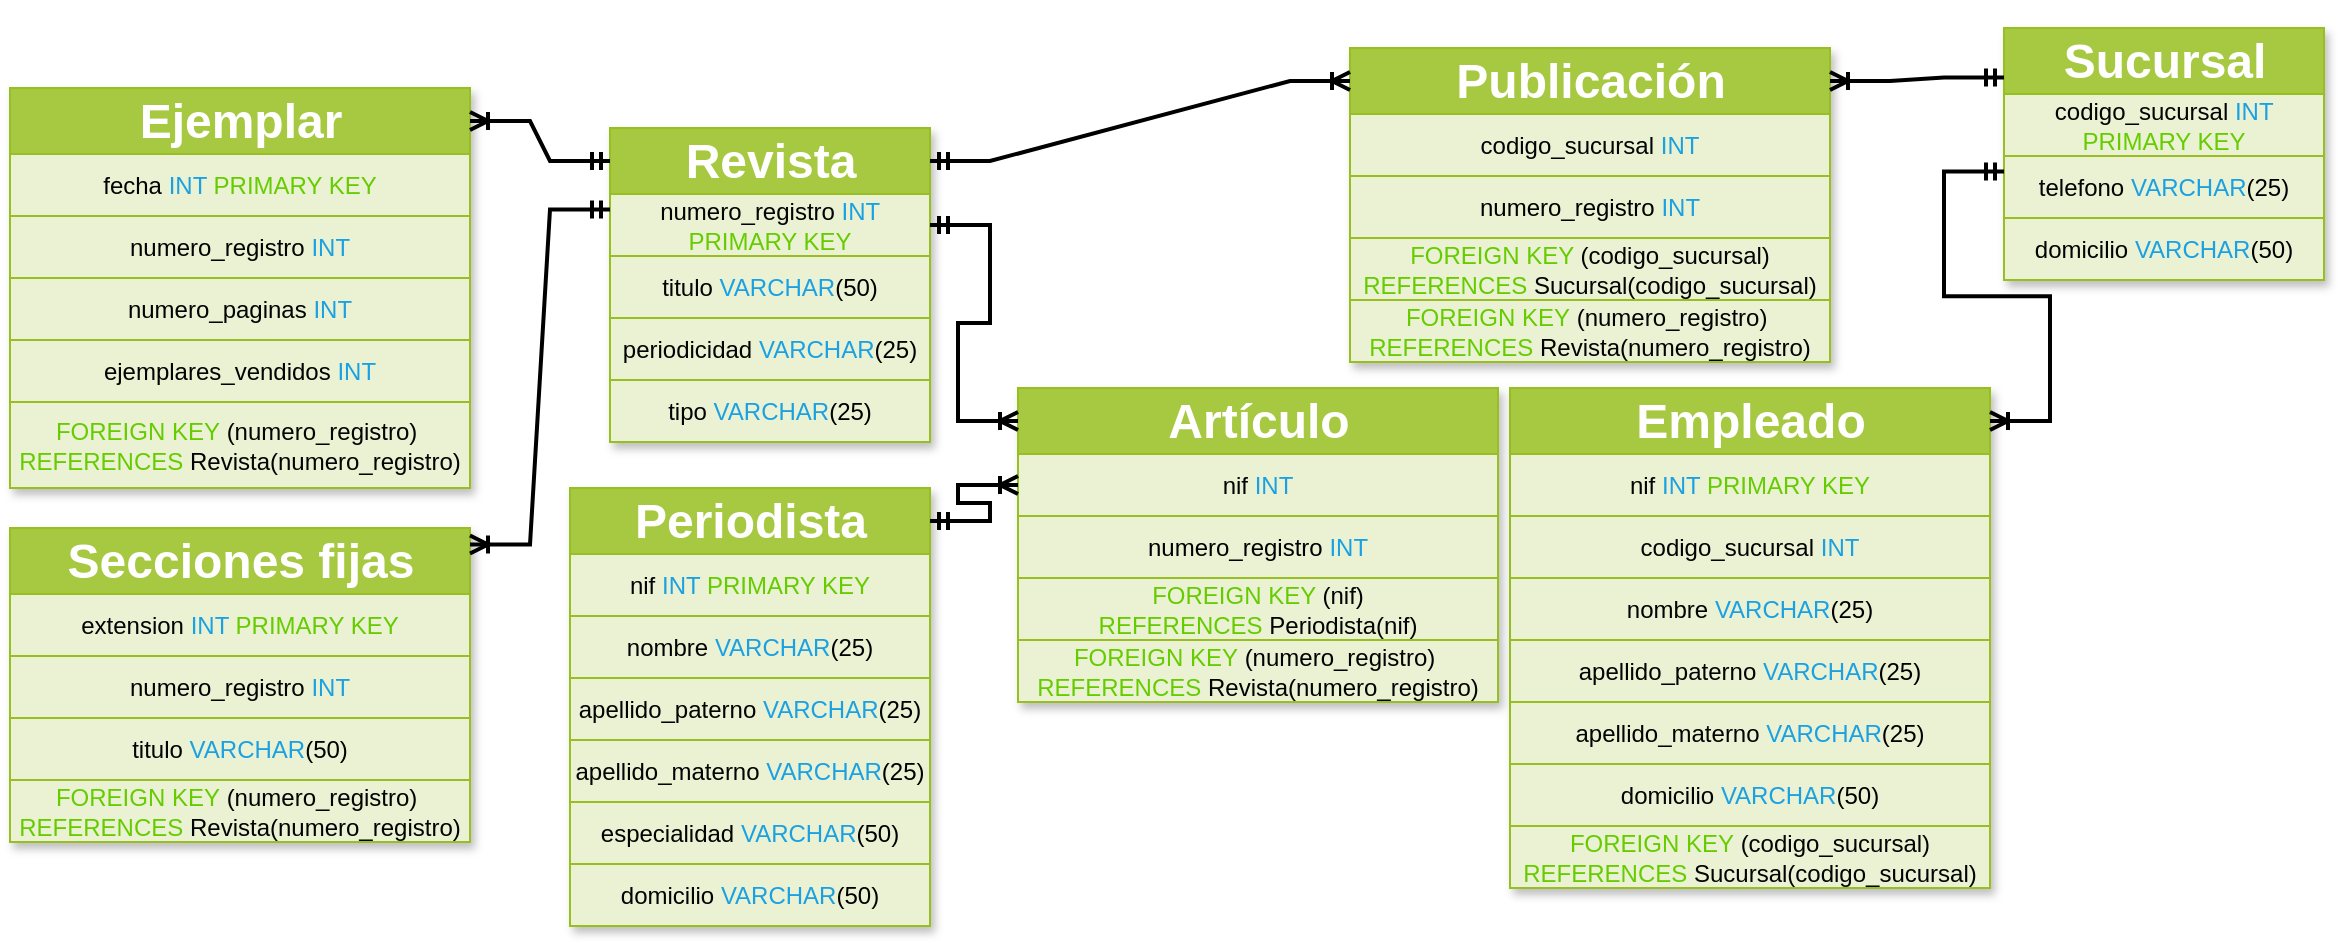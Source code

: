 <mxfile version="21.6.5" type="device">
  <diagram name="Página-1" id="mL00pPlXDIH9RWISwiWA">
    <mxGraphModel dx="2089" dy="669" grid="1" gridSize="10" guides="1" tooltips="1" connect="1" arrows="1" fold="1" page="1" pageScale="1" pageWidth="827" pageHeight="1169" math="0" shadow="0">
      <root>
        <mxCell id="0" />
        <mxCell id="1" parent="0" />
        <mxCell id="G01MxNeBXoQxvPtCTH04-15" value="Assets" style="childLayout=tableLayout;recursiveResize=0;strokeColor=#98bf21;fillColor=#A7C942;shadow=1;" parent="1" vertex="1">
          <mxGeometry x="-30" y="110" width="160" height="157" as="geometry" />
        </mxCell>
        <mxCell id="G01MxNeBXoQxvPtCTH04-16" style="shape=tableRow;horizontal=0;startSize=0;swimlaneHead=0;swimlaneBody=0;top=0;left=0;bottom=0;right=0;dropTarget=0;collapsible=0;recursiveResize=0;expand=0;fontStyle=0;strokeColor=inherit;fillColor=#ffffff;" parent="G01MxNeBXoQxvPtCTH04-15" vertex="1">
          <mxGeometry width="160" height="33" as="geometry" />
        </mxCell>
        <mxCell id="G01MxNeBXoQxvPtCTH04-17" value="&lt;h1&gt;Revista&lt;/h1&gt;" style="connectable=0;recursiveResize=0;strokeColor=inherit;fillColor=#A7C942;align=center;fontStyle=1;fontColor=#FFFFFF;html=1;" parent="G01MxNeBXoQxvPtCTH04-16" vertex="1">
          <mxGeometry width="160" height="33" as="geometry">
            <mxRectangle width="160" height="33" as="alternateBounds" />
          </mxGeometry>
        </mxCell>
        <mxCell id="G01MxNeBXoQxvPtCTH04-24" value="" style="shape=tableRow;horizontal=0;startSize=0;swimlaneHead=0;swimlaneBody=0;top=0;left=0;bottom=0;right=0;dropTarget=0;collapsible=0;recursiveResize=0;expand=0;fontStyle=1;strokeColor=inherit;fillColor=#EAF2D3;" parent="G01MxNeBXoQxvPtCTH04-15" vertex="1">
          <mxGeometry y="33" width="160" height="31" as="geometry" />
        </mxCell>
        <mxCell id="G01MxNeBXoQxvPtCTH04-25" value="&lt;font color=&quot;#030303&quot;&gt;numero_registro&lt;/font&gt; &lt;font color=&quot;#1ba1e2&quot;&gt;INT&lt;/font&gt; &lt;font color=&quot;#66cc00&quot;&gt;PRIMARY KEY&lt;/font&gt;" style="connectable=0;recursiveResize=0;strokeColor=inherit;fillColor=inherit;whiteSpace=wrap;html=1;" parent="G01MxNeBXoQxvPtCTH04-24" vertex="1">
          <mxGeometry width="160" height="31" as="geometry">
            <mxRectangle width="160" height="31" as="alternateBounds" />
          </mxGeometry>
        </mxCell>
        <mxCell id="G01MxNeBXoQxvPtCTH04-40" style="shape=tableRow;horizontal=0;startSize=0;swimlaneHead=0;swimlaneBody=0;top=0;left=0;bottom=0;right=0;dropTarget=0;collapsible=0;recursiveResize=0;expand=0;fontStyle=1;strokeColor=inherit;fillColor=#EAF2D3;" parent="G01MxNeBXoQxvPtCTH04-15" vertex="1">
          <mxGeometry y="64" width="160" height="31" as="geometry" />
        </mxCell>
        <mxCell id="G01MxNeBXoQxvPtCTH04-41" value="&lt;font color=&quot;#030303&quot;&gt;titulo&lt;/font&gt; &lt;font color=&quot;#1ba1e2&quot;&gt;VARCHAR&lt;/font&gt;(50)" style="connectable=0;recursiveResize=0;strokeColor=inherit;fillColor=inherit;whiteSpace=wrap;html=1;" parent="G01MxNeBXoQxvPtCTH04-40" vertex="1">
          <mxGeometry width="160" height="31" as="geometry">
            <mxRectangle width="160" height="31" as="alternateBounds" />
          </mxGeometry>
        </mxCell>
        <mxCell id="G01MxNeBXoQxvPtCTH04-42" style="shape=tableRow;horizontal=0;startSize=0;swimlaneHead=0;swimlaneBody=0;top=0;left=0;bottom=0;right=0;dropTarget=0;collapsible=0;recursiveResize=0;expand=0;fontStyle=1;strokeColor=inherit;fillColor=#EAF2D3;" parent="G01MxNeBXoQxvPtCTH04-15" vertex="1">
          <mxGeometry y="95" width="160" height="31" as="geometry" />
        </mxCell>
        <mxCell id="G01MxNeBXoQxvPtCTH04-43" value="&lt;font color=&quot;#030303&quot;&gt;periodicidad&lt;/font&gt; &lt;font color=&quot;#1ba1e2&quot;&gt;VARCHAR&lt;/font&gt;(25)" style="connectable=0;recursiveResize=0;strokeColor=inherit;fillColor=inherit;whiteSpace=wrap;html=1;" parent="G01MxNeBXoQxvPtCTH04-42" vertex="1">
          <mxGeometry width="160" height="31" as="geometry">
            <mxRectangle width="160" height="31" as="alternateBounds" />
          </mxGeometry>
        </mxCell>
        <mxCell id="G01MxNeBXoQxvPtCTH04-48" style="shape=tableRow;horizontal=0;startSize=0;swimlaneHead=0;swimlaneBody=0;top=0;left=0;bottom=0;right=0;dropTarget=0;collapsible=0;recursiveResize=0;expand=0;fontStyle=1;strokeColor=inherit;fillColor=#EAF2D3;" parent="G01MxNeBXoQxvPtCTH04-15" vertex="1">
          <mxGeometry y="126" width="160" height="31" as="geometry" />
        </mxCell>
        <mxCell id="G01MxNeBXoQxvPtCTH04-49" value="&lt;font color=&quot;#030303&quot;&gt;tipo&lt;/font&gt; &lt;font color=&quot;#1ba1e2&quot;&gt;VARCHAR&lt;/font&gt;(25)" style="connectable=0;recursiveResize=0;strokeColor=inherit;fillColor=inherit;whiteSpace=wrap;html=1;" parent="G01MxNeBXoQxvPtCTH04-48" vertex="1">
          <mxGeometry width="160" height="31" as="geometry">
            <mxRectangle width="160" height="31" as="alternateBounds" />
          </mxGeometry>
        </mxCell>
        <mxCell id="G01MxNeBXoQxvPtCTH04-54" value="Assets" style="childLayout=tableLayout;recursiveResize=0;strokeColor=#98bf21;fillColor=#A7C942;shadow=1;" parent="1" vertex="1">
          <mxGeometry x="667" y="60" width="160" height="126" as="geometry" />
        </mxCell>
        <mxCell id="G01MxNeBXoQxvPtCTH04-55" style="shape=tableRow;horizontal=0;startSize=0;swimlaneHead=0;swimlaneBody=0;top=0;left=0;bottom=0;right=0;dropTarget=0;collapsible=0;recursiveResize=0;expand=0;fontStyle=0;strokeColor=inherit;fillColor=#ffffff;" parent="G01MxNeBXoQxvPtCTH04-54" vertex="1">
          <mxGeometry width="160" height="33" as="geometry" />
        </mxCell>
        <mxCell id="G01MxNeBXoQxvPtCTH04-56" value="&lt;h1&gt;Sucursal&lt;/h1&gt;" style="connectable=0;recursiveResize=0;strokeColor=inherit;fillColor=#A7C942;align=center;fontStyle=1;fontColor=#FFFFFF;html=1;" parent="G01MxNeBXoQxvPtCTH04-55" vertex="1">
          <mxGeometry width="160" height="33" as="geometry">
            <mxRectangle width="160" height="33" as="alternateBounds" />
          </mxGeometry>
        </mxCell>
        <mxCell id="G01MxNeBXoQxvPtCTH04-57" value="" style="shape=tableRow;horizontal=0;startSize=0;swimlaneHead=0;swimlaneBody=0;top=0;left=0;bottom=0;right=0;dropTarget=0;collapsible=0;recursiveResize=0;expand=0;fontStyle=1;strokeColor=inherit;fillColor=#EAF2D3;" parent="G01MxNeBXoQxvPtCTH04-54" vertex="1">
          <mxGeometry y="33" width="160" height="31" as="geometry" />
        </mxCell>
        <mxCell id="G01MxNeBXoQxvPtCTH04-58" value="&lt;font color=&quot;#030303&quot;&gt;codigo_sucursal&lt;/font&gt; &lt;font color=&quot;#1ba1e2&quot;&gt;INT&lt;/font&gt; &lt;font color=&quot;#66cc00&quot;&gt;PRIMARY KEY&lt;/font&gt;" style="connectable=0;recursiveResize=0;strokeColor=inherit;fillColor=inherit;whiteSpace=wrap;html=1;" parent="G01MxNeBXoQxvPtCTH04-57" vertex="1">
          <mxGeometry width="160" height="31" as="geometry">
            <mxRectangle width="160" height="31" as="alternateBounds" />
          </mxGeometry>
        </mxCell>
        <mxCell id="G01MxNeBXoQxvPtCTH04-59" style="shape=tableRow;horizontal=0;startSize=0;swimlaneHead=0;swimlaneBody=0;top=0;left=0;bottom=0;right=0;dropTarget=0;collapsible=0;recursiveResize=0;expand=0;fontStyle=1;strokeColor=inherit;fillColor=#EAF2D3;" parent="G01MxNeBXoQxvPtCTH04-54" vertex="1">
          <mxGeometry y="64" width="160" height="31" as="geometry" />
        </mxCell>
        <mxCell id="G01MxNeBXoQxvPtCTH04-60" value="&lt;font color=&quot;#030303&quot;&gt;telefono&lt;/font&gt;&amp;nbsp;&lt;font color=&quot;#1ba1e2&quot;&gt;VARCHAR&lt;/font&gt;(25)" style="connectable=0;recursiveResize=0;strokeColor=inherit;fillColor=inherit;whiteSpace=wrap;html=1;" parent="G01MxNeBXoQxvPtCTH04-59" vertex="1">
          <mxGeometry width="160" height="31" as="geometry">
            <mxRectangle width="160" height="31" as="alternateBounds" />
          </mxGeometry>
        </mxCell>
        <mxCell id="G01MxNeBXoQxvPtCTH04-61" style="shape=tableRow;horizontal=0;startSize=0;swimlaneHead=0;swimlaneBody=0;top=0;left=0;bottom=0;right=0;dropTarget=0;collapsible=0;recursiveResize=0;expand=0;fontStyle=1;strokeColor=inherit;fillColor=#EAF2D3;" parent="G01MxNeBXoQxvPtCTH04-54" vertex="1">
          <mxGeometry y="95" width="160" height="31" as="geometry" />
        </mxCell>
        <mxCell id="G01MxNeBXoQxvPtCTH04-62" value="&lt;font color=&quot;#030303&quot;&gt;domicilio&lt;/font&gt;&amp;nbsp;&lt;font color=&quot;#1ba1e2&quot;&gt;VARCHAR&lt;/font&gt;(50)" style="connectable=0;recursiveResize=0;strokeColor=inherit;fillColor=inherit;whiteSpace=wrap;html=1;" parent="G01MxNeBXoQxvPtCTH04-61" vertex="1">
          <mxGeometry width="160" height="31" as="geometry">
            <mxRectangle width="160" height="31" as="alternateBounds" />
          </mxGeometry>
        </mxCell>
        <mxCell id="G01MxNeBXoQxvPtCTH04-65" value="Assets" style="childLayout=tableLayout;recursiveResize=0;strokeColor=#98bf21;fillColor=#A7C942;shadow=1;" parent="1" vertex="1">
          <mxGeometry x="340" y="70" width="240" height="157" as="geometry" />
        </mxCell>
        <mxCell id="G01MxNeBXoQxvPtCTH04-66" style="shape=tableRow;horizontal=0;startSize=0;swimlaneHead=0;swimlaneBody=0;top=0;left=0;bottom=0;right=0;dropTarget=0;collapsible=0;recursiveResize=0;expand=0;fontStyle=0;strokeColor=inherit;fillColor=#ffffff;" parent="G01MxNeBXoQxvPtCTH04-65" vertex="1">
          <mxGeometry width="240" height="33" as="geometry" />
        </mxCell>
        <mxCell id="G01MxNeBXoQxvPtCTH04-67" value="&lt;h1&gt;Publicación&lt;/h1&gt;" style="connectable=0;recursiveResize=0;strokeColor=inherit;fillColor=#A7C942;align=center;fontStyle=1;fontColor=#FFFFFF;html=1;" parent="G01MxNeBXoQxvPtCTH04-66" vertex="1">
          <mxGeometry width="240" height="33" as="geometry">
            <mxRectangle width="240" height="33" as="alternateBounds" />
          </mxGeometry>
        </mxCell>
        <mxCell id="G01MxNeBXoQxvPtCTH04-68" value="" style="shape=tableRow;horizontal=0;startSize=0;swimlaneHead=0;swimlaneBody=0;top=0;left=0;bottom=0;right=0;dropTarget=0;collapsible=0;recursiveResize=0;expand=0;fontStyle=1;strokeColor=inherit;fillColor=#EAF2D3;" parent="G01MxNeBXoQxvPtCTH04-65" vertex="1">
          <mxGeometry y="33" width="240" height="31" as="geometry" />
        </mxCell>
        <mxCell id="G01MxNeBXoQxvPtCTH04-69" value="&lt;font color=&quot;#030303&quot;&gt;codigo_sucursal&lt;/font&gt; &lt;font color=&quot;#1ba1e2&quot;&gt;INT&lt;/font&gt;" style="connectable=0;recursiveResize=0;strokeColor=inherit;fillColor=inherit;whiteSpace=wrap;html=1;" parent="G01MxNeBXoQxvPtCTH04-68" vertex="1">
          <mxGeometry width="240" height="31" as="geometry">
            <mxRectangle width="240" height="31" as="alternateBounds" />
          </mxGeometry>
        </mxCell>
        <mxCell id="G01MxNeBXoQxvPtCTH04-76" style="shape=tableRow;horizontal=0;startSize=0;swimlaneHead=0;swimlaneBody=0;top=0;left=0;bottom=0;right=0;dropTarget=0;collapsible=0;recursiveResize=0;expand=0;fontStyle=1;strokeColor=inherit;fillColor=#EAF2D3;" parent="G01MxNeBXoQxvPtCTH04-65" vertex="1">
          <mxGeometry y="64" width="240" height="31" as="geometry" />
        </mxCell>
        <mxCell id="G01MxNeBXoQxvPtCTH04-77" value="&lt;span style=&quot;color: rgb(0, 0, 0); font-family: Helvetica; font-size: 12px; font-style: normal; font-variant-ligatures: normal; font-variant-caps: normal; font-weight: 400; letter-spacing: normal; orphans: 2; text-align: center; text-indent: 0px; text-transform: none; widows: 2; word-spacing: 0px; -webkit-text-stroke-width: 0px; text-decoration-thickness: initial; text-decoration-style: initial; text-decoration-color: initial; float: none; display: inline !important;&quot;&gt;numero_registro&amp;nbsp;&lt;/span&gt;&lt;font style=&quot;border-color: var(--border-color); font-family: Helvetica; font-size: 12px; font-style: normal; font-variant-ligatures: normal; font-variant-caps: normal; font-weight: 400; letter-spacing: normal; orphans: 2; text-align: center; text-indent: 0px; text-transform: none; widows: 2; word-spacing: 0px; -webkit-text-stroke-width: 0px; text-decoration-thickness: initial; text-decoration-style: initial; text-decoration-color: initial;&quot; color=&quot;#1ba1e2&quot;&gt;INT&lt;/font&gt;" style="connectable=0;recursiveResize=0;strokeColor=inherit;fillColor=inherit;whiteSpace=wrap;html=1;" parent="G01MxNeBXoQxvPtCTH04-76" vertex="1">
          <mxGeometry width="240" height="31" as="geometry">
            <mxRectangle width="240" height="31" as="alternateBounds" />
          </mxGeometry>
        </mxCell>
        <mxCell id="G01MxNeBXoQxvPtCTH04-74" style="shape=tableRow;horizontal=0;startSize=0;swimlaneHead=0;swimlaneBody=0;top=0;left=0;bottom=0;right=0;dropTarget=0;collapsible=0;recursiveResize=0;expand=0;fontStyle=1;strokeColor=inherit;fillColor=#EAF2D3;" parent="G01MxNeBXoQxvPtCTH04-65" vertex="1">
          <mxGeometry y="95" width="240" height="31" as="geometry" />
        </mxCell>
        <mxCell id="G01MxNeBXoQxvPtCTH04-75" value="&lt;font color=&quot;#66cc00&quot;&gt;FOREIGN KEY&lt;/font&gt; &lt;font color=&quot;#030303&quot;&gt;(codigo_sucursal)&lt;/font&gt; &lt;font color=&quot;#66cc00&quot;&gt;REFERENCES&lt;/font&gt; &lt;font color=&quot;#030303&quot;&gt;Sucursal(codigo_sucursal)&lt;/font&gt;" style="connectable=0;recursiveResize=0;strokeColor=inherit;fillColor=inherit;whiteSpace=wrap;html=1;" parent="G01MxNeBXoQxvPtCTH04-74" vertex="1">
          <mxGeometry width="240" height="31" as="geometry">
            <mxRectangle width="240" height="31" as="alternateBounds" />
          </mxGeometry>
        </mxCell>
        <mxCell id="G01MxNeBXoQxvPtCTH04-78" style="shape=tableRow;horizontal=0;startSize=0;swimlaneHead=0;swimlaneBody=0;top=0;left=0;bottom=0;right=0;dropTarget=0;collapsible=0;recursiveResize=0;expand=0;fontStyle=1;strokeColor=inherit;fillColor=#EAF2D3;" parent="G01MxNeBXoQxvPtCTH04-65" vertex="1">
          <mxGeometry y="126" width="240" height="31" as="geometry" />
        </mxCell>
        <mxCell id="G01MxNeBXoQxvPtCTH04-79" value="&lt;font style=&quot;border-color: var(--border-color);&quot; color=&quot;#66cc00&quot;&gt;FOREIGN KEY&lt;/font&gt;&amp;nbsp;&lt;font color=&quot;#030303&quot;&gt;(numero_registro)&amp;nbsp;&lt;/font&gt;&lt;br&gt;&lt;font style=&quot;border-color: var(--border-color);&quot; color=&quot;#66cc00&quot;&gt;REFERENCES&lt;/font&gt;&amp;nbsp;&lt;font color=&quot;#030303&quot;&gt;Revista(numero_registro)&lt;/font&gt;" style="connectable=0;recursiveResize=0;strokeColor=inherit;fillColor=inherit;whiteSpace=wrap;html=1;" parent="G01MxNeBXoQxvPtCTH04-78" vertex="1">
          <mxGeometry width="240" height="31" as="geometry">
            <mxRectangle width="240" height="31" as="alternateBounds" />
          </mxGeometry>
        </mxCell>
        <mxCell id="G01MxNeBXoQxvPtCTH04-80" value="" style="edgeStyle=entityRelationEdgeStyle;fontSize=12;html=1;endArrow=ERmandOne;startArrow=ERoneToMany;rounded=0;entryX=0;entryY=0.75;entryDx=0;entryDy=0;exitX=1;exitY=0.5;exitDx=0;exitDy=0;strokeWidth=2;endFill=0;" parent="1" source="G01MxNeBXoQxvPtCTH04-66" target="G01MxNeBXoQxvPtCTH04-55" edge="1">
          <mxGeometry width="100" height="100" relative="1" as="geometry">
            <mxPoint x="570" y="360" as="sourcePoint" />
            <mxPoint x="670" y="260" as="targetPoint" />
          </mxGeometry>
        </mxCell>
        <mxCell id="G01MxNeBXoQxvPtCTH04-81" value="" style="edgeStyle=entityRelationEdgeStyle;fontSize=12;html=1;endArrow=ERoneToMany;startArrow=ERmandOne;rounded=0;entryX=0;entryY=0.5;entryDx=0;entryDy=0;exitX=1;exitY=0.5;exitDx=0;exitDy=0;strokeWidth=2;startFill=0;" parent="1" source="G01MxNeBXoQxvPtCTH04-16" target="G01MxNeBXoQxvPtCTH04-66" edge="1">
          <mxGeometry width="100" height="100" relative="1" as="geometry">
            <mxPoint x="230" y="110" as="sourcePoint" />
            <mxPoint x="320" y="138" as="targetPoint" />
            <Array as="points">
              <mxPoint x="170" y="153" />
              <mxPoint x="-30" y="153" />
            </Array>
          </mxGeometry>
        </mxCell>
        <mxCell id="G01MxNeBXoQxvPtCTH04-82" value="Assets" style="childLayout=tableLayout;recursiveResize=0;strokeColor=#98bf21;fillColor=#A7C942;shadow=1;" parent="1" vertex="1">
          <mxGeometry x="420" y="240" width="240" height="250" as="geometry" />
        </mxCell>
        <mxCell id="G01MxNeBXoQxvPtCTH04-83" style="shape=tableRow;horizontal=0;startSize=0;swimlaneHead=0;swimlaneBody=0;top=0;left=0;bottom=0;right=0;dropTarget=0;collapsible=0;recursiveResize=0;expand=0;fontStyle=0;strokeColor=inherit;fillColor=#ffffff;" parent="G01MxNeBXoQxvPtCTH04-82" vertex="1">
          <mxGeometry width="240" height="33" as="geometry" />
        </mxCell>
        <mxCell id="G01MxNeBXoQxvPtCTH04-84" value="&lt;h1&gt;Empleado&lt;/h1&gt;" style="connectable=0;recursiveResize=0;strokeColor=inherit;fillColor=#A7C942;align=center;fontStyle=1;fontColor=#FFFFFF;html=1;" parent="G01MxNeBXoQxvPtCTH04-83" vertex="1">
          <mxGeometry width="240" height="33" as="geometry">
            <mxRectangle width="240" height="33" as="alternateBounds" />
          </mxGeometry>
        </mxCell>
        <mxCell id="G01MxNeBXoQxvPtCTH04-85" value="" style="shape=tableRow;horizontal=0;startSize=0;swimlaneHead=0;swimlaneBody=0;top=0;left=0;bottom=0;right=0;dropTarget=0;collapsible=0;recursiveResize=0;expand=0;fontStyle=1;strokeColor=inherit;fillColor=#EAF2D3;" parent="G01MxNeBXoQxvPtCTH04-82" vertex="1">
          <mxGeometry y="33" width="240" height="31" as="geometry" />
        </mxCell>
        <mxCell id="G01MxNeBXoQxvPtCTH04-86" value="&lt;font color=&quot;#030303&quot;&gt;nif&lt;/font&gt;&amp;nbsp;&lt;font color=&quot;#1ba1e2&quot;&gt;INT&lt;/font&gt; &lt;font color=&quot;#66cc00&quot;&gt;PRIMARY KEY&lt;/font&gt;" style="connectable=0;recursiveResize=0;strokeColor=inherit;fillColor=inherit;whiteSpace=wrap;html=1;" parent="G01MxNeBXoQxvPtCTH04-85" vertex="1">
          <mxGeometry width="240" height="31" as="geometry">
            <mxRectangle width="240" height="31" as="alternateBounds" />
          </mxGeometry>
        </mxCell>
        <mxCell id="Vr2GeewXSMRQuyDrMyL5-9" style="shape=tableRow;horizontal=0;startSize=0;swimlaneHead=0;swimlaneBody=0;top=0;left=0;bottom=0;right=0;dropTarget=0;collapsible=0;recursiveResize=0;expand=0;fontStyle=1;strokeColor=inherit;fillColor=#EAF2D3;" vertex="1" parent="G01MxNeBXoQxvPtCTH04-82">
          <mxGeometry y="64" width="240" height="31" as="geometry" />
        </mxCell>
        <mxCell id="Vr2GeewXSMRQuyDrMyL5-10" value="&lt;font color=&quot;#030303&quot;&gt;codigo_sucursal&lt;/font&gt;&amp;nbsp;&lt;font color=&quot;#1ba1e2&quot;&gt;INT&lt;/font&gt;" style="connectable=0;recursiveResize=0;strokeColor=inherit;fillColor=inherit;whiteSpace=wrap;html=1;" vertex="1" parent="Vr2GeewXSMRQuyDrMyL5-9">
          <mxGeometry width="240" height="31" as="geometry">
            <mxRectangle width="240" height="31" as="alternateBounds" />
          </mxGeometry>
        </mxCell>
        <mxCell id="G01MxNeBXoQxvPtCTH04-87" style="shape=tableRow;horizontal=0;startSize=0;swimlaneHead=0;swimlaneBody=0;top=0;left=0;bottom=0;right=0;dropTarget=0;collapsible=0;recursiveResize=0;expand=0;fontStyle=1;strokeColor=inherit;fillColor=#EAF2D3;" parent="G01MxNeBXoQxvPtCTH04-82" vertex="1">
          <mxGeometry y="95" width="240" height="31" as="geometry" />
        </mxCell>
        <mxCell id="G01MxNeBXoQxvPtCTH04-88" value="&lt;font color=&quot;#030303&quot;&gt;nombre&lt;/font&gt;&amp;nbsp;&lt;font color=&quot;#1ba1e2&quot;&gt;VARCHAR&lt;/font&gt;(25)" style="connectable=0;recursiveResize=0;strokeColor=inherit;fillColor=inherit;whiteSpace=wrap;html=1;" parent="G01MxNeBXoQxvPtCTH04-87" vertex="1">
          <mxGeometry width="240" height="31" as="geometry">
            <mxRectangle width="240" height="31" as="alternateBounds" />
          </mxGeometry>
        </mxCell>
        <mxCell id="G01MxNeBXoQxvPtCTH04-89" style="shape=tableRow;horizontal=0;startSize=0;swimlaneHead=0;swimlaneBody=0;top=0;left=0;bottom=0;right=0;dropTarget=0;collapsible=0;recursiveResize=0;expand=0;fontStyle=1;strokeColor=inherit;fillColor=#EAF2D3;" parent="G01MxNeBXoQxvPtCTH04-82" vertex="1">
          <mxGeometry y="126" width="240" height="31" as="geometry" />
        </mxCell>
        <mxCell id="G01MxNeBXoQxvPtCTH04-90" value="&lt;font color=&quot;#030303&quot;&gt;apellido_paterno&lt;/font&gt;&amp;nbsp;&lt;font color=&quot;#1ba1e2&quot;&gt;VARCHAR&lt;/font&gt;(25)" style="connectable=0;recursiveResize=0;strokeColor=inherit;fillColor=inherit;whiteSpace=wrap;html=1;" parent="G01MxNeBXoQxvPtCTH04-89" vertex="1">
          <mxGeometry width="240" height="31" as="geometry">
            <mxRectangle width="240" height="31" as="alternateBounds" />
          </mxGeometry>
        </mxCell>
        <mxCell id="G01MxNeBXoQxvPtCTH04-91" style="shape=tableRow;horizontal=0;startSize=0;swimlaneHead=0;swimlaneBody=0;top=0;left=0;bottom=0;right=0;dropTarget=0;collapsible=0;recursiveResize=0;expand=0;fontStyle=1;strokeColor=inherit;fillColor=#EAF2D3;" parent="G01MxNeBXoQxvPtCTH04-82" vertex="1">
          <mxGeometry y="157" width="240" height="31" as="geometry" />
        </mxCell>
        <mxCell id="G01MxNeBXoQxvPtCTH04-92" value="&lt;font color=&quot;#030303&quot;&gt;apellido_materno&lt;/font&gt;&amp;nbsp;&lt;font style=&quot;border-color: var(--border-color);&quot; color=&quot;#1ba1e2&quot;&gt;VARCHAR&lt;/font&gt;(25)" style="connectable=0;recursiveResize=0;strokeColor=inherit;fillColor=inherit;whiteSpace=wrap;html=1;" parent="G01MxNeBXoQxvPtCTH04-91" vertex="1">
          <mxGeometry width="240" height="31" as="geometry">
            <mxRectangle width="240" height="31" as="alternateBounds" />
          </mxGeometry>
        </mxCell>
        <mxCell id="G01MxNeBXoQxvPtCTH04-93" style="shape=tableRow;horizontal=0;startSize=0;swimlaneHead=0;swimlaneBody=0;top=0;left=0;bottom=0;right=0;dropTarget=0;collapsible=0;recursiveResize=0;expand=0;fontStyle=1;strokeColor=inherit;fillColor=#EAF2D3;" parent="G01MxNeBXoQxvPtCTH04-82" vertex="1">
          <mxGeometry y="188" width="240" height="31" as="geometry" />
        </mxCell>
        <mxCell id="G01MxNeBXoQxvPtCTH04-94" value="&lt;font color=&quot;#030303&quot;&gt;domicilio&lt;/font&gt;&amp;nbsp;&lt;font style=&quot;border-color: var(--border-color);&quot; color=&quot;#1ba1e2&quot;&gt;VARCHAR&lt;/font&gt;(50)" style="connectable=0;recursiveResize=0;strokeColor=inherit;fillColor=inherit;whiteSpace=wrap;html=1;" parent="G01MxNeBXoQxvPtCTH04-93" vertex="1">
          <mxGeometry width="240" height="31" as="geometry">
            <mxRectangle width="240" height="31" as="alternateBounds" />
          </mxGeometry>
        </mxCell>
        <mxCell id="Vr2GeewXSMRQuyDrMyL5-11" style="shape=tableRow;horizontal=0;startSize=0;swimlaneHead=0;swimlaneBody=0;top=0;left=0;bottom=0;right=0;dropTarget=0;collapsible=0;recursiveResize=0;expand=0;fontStyle=1;strokeColor=inherit;fillColor=#EAF2D3;" vertex="1" parent="G01MxNeBXoQxvPtCTH04-82">
          <mxGeometry y="219" width="240" height="31" as="geometry" />
        </mxCell>
        <mxCell id="Vr2GeewXSMRQuyDrMyL5-12" value="&lt;font color=&quot;#66cc00&quot;&gt;FOREIGN KEY&lt;/font&gt;&amp;nbsp;&lt;font color=&quot;#030303&quot;&gt;(codigo_sucursal)&lt;/font&gt;&lt;br&gt;&lt;font color=&quot;#66cc00&quot;&gt;REFERENCES&lt;/font&gt;&amp;nbsp;&lt;font color=&quot;#030303&quot;&gt;Sucursal(codigo_sucursal)&lt;/font&gt;" style="connectable=0;recursiveResize=0;strokeColor=inherit;fillColor=inherit;whiteSpace=wrap;html=1;" vertex="1" parent="Vr2GeewXSMRQuyDrMyL5-11">
          <mxGeometry width="240" height="31" as="geometry">
            <mxRectangle width="240" height="31" as="alternateBounds" />
          </mxGeometry>
        </mxCell>
        <mxCell id="G01MxNeBXoQxvPtCTH04-95" value="" style="edgeStyle=entityRelationEdgeStyle;fontSize=12;html=1;endArrow=ERoneToMany;startArrow=ERmandOne;rounded=0;entryX=1;entryY=0.5;entryDx=0;entryDy=0;exitX=0;exitY=0.25;exitDx=0;exitDy=0;strokeWidth=2;" parent="1" source="G01MxNeBXoQxvPtCTH04-59" target="G01MxNeBXoQxvPtCTH04-83" edge="1">
          <mxGeometry width="100" height="100" relative="1" as="geometry">
            <mxPoint x="390" y="400" as="sourcePoint" />
            <mxPoint x="490" y="300" as="targetPoint" />
            <Array as="points">
              <mxPoint x="580" y="260" />
            </Array>
          </mxGeometry>
        </mxCell>
        <mxCell id="G01MxNeBXoQxvPtCTH04-96" value="Assets" style="childLayout=tableLayout;recursiveResize=0;strokeColor=#98bf21;fillColor=#A7C942;shadow=1;fontColor=#030303;" parent="1" vertex="1">
          <mxGeometry x="-50" y="290" width="180" height="219" as="geometry" />
        </mxCell>
        <mxCell id="G01MxNeBXoQxvPtCTH04-97" style="shape=tableRow;horizontal=0;startSize=0;swimlaneHead=0;swimlaneBody=0;top=0;left=0;bottom=0;right=0;dropTarget=0;collapsible=0;recursiveResize=0;expand=0;fontStyle=0;strokeColor=inherit;fillColor=#ffffff;" parent="G01MxNeBXoQxvPtCTH04-96" vertex="1">
          <mxGeometry width="180" height="33" as="geometry" />
        </mxCell>
        <mxCell id="G01MxNeBXoQxvPtCTH04-98" value="&lt;h1&gt;Periodista&lt;/h1&gt;" style="connectable=0;recursiveResize=0;strokeColor=inherit;fillColor=#A7C942;align=center;fontStyle=1;fontColor=#FFFFFF;html=1;" parent="G01MxNeBXoQxvPtCTH04-97" vertex="1">
          <mxGeometry width="180" height="33" as="geometry">
            <mxRectangle width="180" height="33" as="alternateBounds" />
          </mxGeometry>
        </mxCell>
        <mxCell id="G01MxNeBXoQxvPtCTH04-99" value="" style="shape=tableRow;horizontal=0;startSize=0;swimlaneHead=0;swimlaneBody=0;top=0;left=0;bottom=0;right=0;dropTarget=0;collapsible=0;recursiveResize=0;expand=0;fontStyle=1;strokeColor=inherit;fillColor=#EAF2D3;" parent="G01MxNeBXoQxvPtCTH04-96" vertex="1">
          <mxGeometry y="33" width="180" height="31" as="geometry" />
        </mxCell>
        <mxCell id="G01MxNeBXoQxvPtCTH04-100" value="&lt;font color=&quot;#030303&quot;&gt;nif&lt;/font&gt;&amp;nbsp;&lt;font color=&quot;#1ba1e2&quot;&gt;INT&lt;/font&gt; &lt;font color=&quot;#66cc00&quot;&gt;PRIMARY KEY&lt;/font&gt;" style="connectable=0;recursiveResize=0;strokeColor=inherit;fillColor=inherit;whiteSpace=wrap;html=1;" parent="G01MxNeBXoQxvPtCTH04-99" vertex="1">
          <mxGeometry width="180" height="31" as="geometry">
            <mxRectangle width="180" height="31" as="alternateBounds" />
          </mxGeometry>
        </mxCell>
        <mxCell id="G01MxNeBXoQxvPtCTH04-101" style="shape=tableRow;horizontal=0;startSize=0;swimlaneHead=0;swimlaneBody=0;top=0;left=0;bottom=0;right=0;dropTarget=0;collapsible=0;recursiveResize=0;expand=0;fontStyle=1;strokeColor=inherit;fillColor=#EAF2D3;" parent="G01MxNeBXoQxvPtCTH04-96" vertex="1">
          <mxGeometry y="64" width="180" height="31" as="geometry" />
        </mxCell>
        <mxCell id="G01MxNeBXoQxvPtCTH04-102" value="&lt;font color=&quot;#030303&quot;&gt;nombre&lt;/font&gt;&amp;nbsp;&lt;font color=&quot;#1ba1e2&quot;&gt;VARCHAR&lt;/font&gt;(25)" style="connectable=0;recursiveResize=0;strokeColor=inherit;fillColor=inherit;whiteSpace=wrap;html=1;" parent="G01MxNeBXoQxvPtCTH04-101" vertex="1">
          <mxGeometry width="180" height="31" as="geometry">
            <mxRectangle width="180" height="31" as="alternateBounds" />
          </mxGeometry>
        </mxCell>
        <mxCell id="G01MxNeBXoQxvPtCTH04-103" style="shape=tableRow;horizontal=0;startSize=0;swimlaneHead=0;swimlaneBody=0;top=0;left=0;bottom=0;right=0;dropTarget=0;collapsible=0;recursiveResize=0;expand=0;fontStyle=1;strokeColor=inherit;fillColor=#EAF2D3;" parent="G01MxNeBXoQxvPtCTH04-96" vertex="1">
          <mxGeometry y="95" width="180" height="31" as="geometry" />
        </mxCell>
        <mxCell id="G01MxNeBXoQxvPtCTH04-104" value="&lt;font color=&quot;#030303&quot;&gt;apellido_paterno&lt;/font&gt;&amp;nbsp;&lt;font color=&quot;#1ba1e2&quot;&gt;VARCHAR&lt;/font&gt;(25)" style="connectable=0;recursiveResize=0;strokeColor=inherit;fillColor=inherit;whiteSpace=wrap;html=1;" parent="G01MxNeBXoQxvPtCTH04-103" vertex="1">
          <mxGeometry width="180" height="31" as="geometry">
            <mxRectangle width="180" height="31" as="alternateBounds" />
          </mxGeometry>
        </mxCell>
        <mxCell id="G01MxNeBXoQxvPtCTH04-105" style="shape=tableRow;horizontal=0;startSize=0;swimlaneHead=0;swimlaneBody=0;top=0;left=0;bottom=0;right=0;dropTarget=0;collapsible=0;recursiveResize=0;expand=0;fontStyle=1;strokeColor=inherit;fillColor=#EAF2D3;" parent="G01MxNeBXoQxvPtCTH04-96" vertex="1">
          <mxGeometry y="126" width="180" height="31" as="geometry" />
        </mxCell>
        <mxCell id="G01MxNeBXoQxvPtCTH04-106" value="&lt;font color=&quot;#030303&quot;&gt;apellido_materno&lt;/font&gt;&amp;nbsp;&lt;font style=&quot;border-color: var(--border-color);&quot; color=&quot;#1ba1e2&quot;&gt;VARCHAR&lt;/font&gt;(25)" style="connectable=0;recursiveResize=0;strokeColor=inherit;fillColor=inherit;whiteSpace=wrap;html=1;" parent="G01MxNeBXoQxvPtCTH04-105" vertex="1">
          <mxGeometry width="180" height="31" as="geometry">
            <mxRectangle width="180" height="31" as="alternateBounds" />
          </mxGeometry>
        </mxCell>
        <mxCell id="G01MxNeBXoQxvPtCTH04-109" style="shape=tableRow;horizontal=0;startSize=0;swimlaneHead=0;swimlaneBody=0;top=0;left=0;bottom=0;right=0;dropTarget=0;collapsible=0;recursiveResize=0;expand=0;fontStyle=1;strokeColor=inherit;fillColor=#EAF2D3;" parent="G01MxNeBXoQxvPtCTH04-96" vertex="1">
          <mxGeometry y="157" width="180" height="31" as="geometry" />
        </mxCell>
        <mxCell id="G01MxNeBXoQxvPtCTH04-110" value="&lt;font color=&quot;#030303&quot;&gt;especialidad&lt;/font&gt; &lt;font color=&quot;#1ba1e2&quot;&gt;VARCHAR&lt;/font&gt;(50)" style="connectable=0;recursiveResize=0;strokeColor=inherit;fillColor=inherit;whiteSpace=wrap;html=1;" parent="G01MxNeBXoQxvPtCTH04-109" vertex="1">
          <mxGeometry width="180" height="31" as="geometry">
            <mxRectangle width="180" height="31" as="alternateBounds" />
          </mxGeometry>
        </mxCell>
        <mxCell id="G01MxNeBXoQxvPtCTH04-107" style="shape=tableRow;horizontal=0;startSize=0;swimlaneHead=0;swimlaneBody=0;top=0;left=0;bottom=0;right=0;dropTarget=0;collapsible=0;recursiveResize=0;expand=0;fontStyle=1;strokeColor=inherit;fillColor=#EAF2D3;" parent="G01MxNeBXoQxvPtCTH04-96" vertex="1">
          <mxGeometry y="188" width="180" height="31" as="geometry" />
        </mxCell>
        <mxCell id="G01MxNeBXoQxvPtCTH04-108" value="&lt;font color=&quot;#030303&quot;&gt;domicilio&amp;nbsp;&lt;/font&gt;&lt;font style=&quot;border-color: var(--border-color);&quot; color=&quot;#1ba1e2&quot;&gt;VARCHAR&lt;/font&gt;(50)" style="connectable=0;recursiveResize=0;strokeColor=inherit;fillColor=inherit;whiteSpace=wrap;html=1;" parent="G01MxNeBXoQxvPtCTH04-107" vertex="1">
          <mxGeometry width="180" height="31" as="geometry">
            <mxRectangle width="180" height="31" as="alternateBounds" />
          </mxGeometry>
        </mxCell>
        <mxCell id="G01MxNeBXoQxvPtCTH04-123" value="Assets" style="childLayout=tableLayout;recursiveResize=0;strokeColor=#98bf21;fillColor=#A7C942;shadow=1;gradientColor=none;" parent="1" vertex="1">
          <mxGeometry x="174" y="240" width="240" height="157" as="geometry" />
        </mxCell>
        <mxCell id="G01MxNeBXoQxvPtCTH04-124" style="shape=tableRow;horizontal=0;startSize=0;swimlaneHead=0;swimlaneBody=0;top=0;left=0;bottom=0;right=0;dropTarget=0;collapsible=0;recursiveResize=0;expand=0;fontStyle=0;strokeColor=inherit;fillColor=#ffffff;" parent="G01MxNeBXoQxvPtCTH04-123" vertex="1">
          <mxGeometry width="240" height="33" as="geometry" />
        </mxCell>
        <mxCell id="G01MxNeBXoQxvPtCTH04-125" value="&lt;h1&gt;Artículo&lt;/h1&gt;" style="connectable=0;recursiveResize=0;strokeColor=inherit;fillColor=#A7C942;align=center;fontStyle=1;fontColor=#FFFFFF;html=1;" parent="G01MxNeBXoQxvPtCTH04-124" vertex="1">
          <mxGeometry width="240" height="33" as="geometry">
            <mxRectangle width="240" height="33" as="alternateBounds" />
          </mxGeometry>
        </mxCell>
        <mxCell id="G01MxNeBXoQxvPtCTH04-126" value="" style="shape=tableRow;horizontal=0;startSize=0;swimlaneHead=0;swimlaneBody=0;top=0;left=0;bottom=0;right=0;dropTarget=0;collapsible=0;recursiveResize=0;expand=0;fontStyle=1;strokeColor=inherit;fillColor=#EAF2D3;" parent="G01MxNeBXoQxvPtCTH04-123" vertex="1">
          <mxGeometry y="33" width="240" height="31" as="geometry" />
        </mxCell>
        <mxCell id="G01MxNeBXoQxvPtCTH04-127" value="&lt;font color=&quot;#030303&quot;&gt;nif&lt;/font&gt;&amp;nbsp;&lt;font style=&quot;border-color: var(--border-color);&quot; color=&quot;#1ba1e2&quot;&gt;INT&lt;/font&gt;" style="connectable=0;recursiveResize=0;strokeColor=inherit;fillColor=inherit;whiteSpace=wrap;html=1;" parent="G01MxNeBXoQxvPtCTH04-126" vertex="1">
          <mxGeometry width="240" height="31" as="geometry">
            <mxRectangle width="240" height="31" as="alternateBounds" />
          </mxGeometry>
        </mxCell>
        <mxCell id="G01MxNeBXoQxvPtCTH04-128" style="shape=tableRow;horizontal=0;startSize=0;swimlaneHead=0;swimlaneBody=0;top=0;left=0;bottom=0;right=0;dropTarget=0;collapsible=0;recursiveResize=0;expand=0;fontStyle=1;strokeColor=inherit;fillColor=#EAF2D3;" parent="G01MxNeBXoQxvPtCTH04-123" vertex="1">
          <mxGeometry y="64" width="240" height="31" as="geometry" />
        </mxCell>
        <mxCell id="G01MxNeBXoQxvPtCTH04-129" value="&lt;span style=&quot;color: rgb(0, 0, 0); font-family: Helvetica; font-size: 12px; font-style: normal; font-variant-ligatures: normal; font-variant-caps: normal; font-weight: 400; letter-spacing: normal; orphans: 2; text-align: center; text-indent: 0px; text-transform: none; widows: 2; word-spacing: 0px; -webkit-text-stroke-width: 0px; text-decoration-thickness: initial; text-decoration-style: initial; text-decoration-color: initial; float: none; display: inline !important;&quot;&gt;numero_registro&amp;nbsp;&lt;/span&gt;&lt;font style=&quot;border-color: var(--border-color); font-family: Helvetica; font-size: 12px; font-style: normal; font-variant-ligatures: normal; font-variant-caps: normal; font-weight: 400; letter-spacing: normal; orphans: 2; text-align: center; text-indent: 0px; text-transform: none; widows: 2; word-spacing: 0px; -webkit-text-stroke-width: 0px; text-decoration-thickness: initial; text-decoration-style: initial; text-decoration-color: initial;&quot; color=&quot;#1ba1e2&quot;&gt;INT&lt;/font&gt;" style="connectable=0;recursiveResize=0;strokeColor=inherit;fillColor=inherit;whiteSpace=wrap;html=1;" parent="G01MxNeBXoQxvPtCTH04-128" vertex="1">
          <mxGeometry width="240" height="31" as="geometry">
            <mxRectangle width="240" height="31" as="alternateBounds" />
          </mxGeometry>
        </mxCell>
        <mxCell id="G01MxNeBXoQxvPtCTH04-130" style="shape=tableRow;horizontal=0;startSize=0;swimlaneHead=0;swimlaneBody=0;top=0;left=0;bottom=0;right=0;dropTarget=0;collapsible=0;recursiveResize=0;expand=0;fontStyle=1;strokeColor=inherit;fillColor=#EAF2D3;" parent="G01MxNeBXoQxvPtCTH04-123" vertex="1">
          <mxGeometry y="95" width="240" height="31" as="geometry" />
        </mxCell>
        <mxCell id="G01MxNeBXoQxvPtCTH04-131" value="&lt;font color=&quot;#66cc00&quot;&gt;FOREIGN KEY&lt;/font&gt; &lt;font color=&quot;#030303&quot;&gt;(nif)&lt;/font&gt; &lt;font color=&quot;#66cc00&quot;&gt;REFERENCES&lt;/font&gt;&amp;nbsp;&lt;font color=&quot;#030303&quot;&gt;Periodista(nif)&lt;/font&gt;" style="connectable=0;recursiveResize=0;strokeColor=inherit;fillColor=inherit;whiteSpace=wrap;html=1;" parent="G01MxNeBXoQxvPtCTH04-130" vertex="1">
          <mxGeometry width="240" height="31" as="geometry">
            <mxRectangle width="240" height="31" as="alternateBounds" />
          </mxGeometry>
        </mxCell>
        <mxCell id="G01MxNeBXoQxvPtCTH04-132" style="shape=tableRow;horizontal=0;startSize=0;swimlaneHead=0;swimlaneBody=0;top=0;left=0;bottom=0;right=0;dropTarget=0;collapsible=0;recursiveResize=0;expand=0;fontStyle=1;strokeColor=inherit;fillColor=#EAF2D3;" parent="G01MxNeBXoQxvPtCTH04-123" vertex="1">
          <mxGeometry y="126" width="240" height="31" as="geometry" />
        </mxCell>
        <mxCell id="G01MxNeBXoQxvPtCTH04-133" value="&lt;font style=&quot;border-color: var(--border-color);&quot; color=&quot;#66cc00&quot;&gt;FOREIGN KEY&lt;/font&gt;&amp;nbsp;&lt;font color=&quot;#030303&quot;&gt;(numero_registro)&lt;/font&gt;&amp;nbsp;&lt;br&gt;&lt;font style=&quot;border-color: var(--border-color);&quot; color=&quot;#66cc00&quot;&gt;REFERENCES&lt;/font&gt;&amp;nbsp;&lt;font color=&quot;#030303&quot;&gt;Revista(numero_registro)&lt;/font&gt;" style="connectable=0;recursiveResize=0;strokeColor=inherit;fillColor=inherit;whiteSpace=wrap;html=1;" parent="G01MxNeBXoQxvPtCTH04-132" vertex="1">
          <mxGeometry width="240" height="31" as="geometry">
            <mxRectangle width="240" height="31" as="alternateBounds" />
          </mxGeometry>
        </mxCell>
        <mxCell id="G01MxNeBXoQxvPtCTH04-134" value="" style="edgeStyle=entityRelationEdgeStyle;fontSize=12;html=1;endArrow=ERoneToMany;startArrow=ERmandOne;rounded=0;entryX=0;entryY=0.5;entryDx=0;entryDy=0;exitX=1;exitY=0.5;exitDx=0;exitDy=0;strokeWidth=2;startFill=0;" parent="1" source="G01MxNeBXoQxvPtCTH04-24" target="G01MxNeBXoQxvPtCTH04-124" edge="1">
          <mxGeometry width="100" height="100" relative="1" as="geometry">
            <mxPoint x="140" y="208.5" as="sourcePoint" />
            <mxPoint x="350" y="168.5" as="targetPoint" />
            <Array as="points">
              <mxPoint x="180" y="234.5" />
              <mxPoint x="-20" y="234.5" />
            </Array>
          </mxGeometry>
        </mxCell>
        <mxCell id="G01MxNeBXoQxvPtCTH04-135" value="" style="edgeStyle=entityRelationEdgeStyle;fontSize=12;html=1;endArrow=ERoneToMany;startArrow=ERmandOne;rounded=0;entryX=0;entryY=0.5;entryDx=0;entryDy=0;exitX=1;exitY=0.5;exitDx=0;exitDy=0;strokeWidth=2;startFill=0;" parent="1" source="G01MxNeBXoQxvPtCTH04-97" target="G01MxNeBXoQxvPtCTH04-126" edge="1">
          <mxGeometry width="100" height="100" relative="1" as="geometry">
            <mxPoint x="20" y="330" as="sourcePoint" />
            <mxPoint x="230" y="290" as="targetPoint" />
            <Array as="points">
              <mxPoint x="60" y="356" />
              <mxPoint x="-140" y="356" />
            </Array>
          </mxGeometry>
        </mxCell>
        <mxCell id="G01MxNeBXoQxvPtCTH04-136" value="Assets" style="childLayout=tableLayout;recursiveResize=0;strokeColor=#98bf21;fillColor=#A7C942;shadow=1;" parent="1" vertex="1">
          <mxGeometry x="-330" y="90" width="230" height="200" as="geometry" />
        </mxCell>
        <mxCell id="G01MxNeBXoQxvPtCTH04-137" style="shape=tableRow;horizontal=0;startSize=0;swimlaneHead=0;swimlaneBody=0;top=0;left=0;bottom=0;right=0;dropTarget=0;collapsible=0;recursiveResize=0;expand=0;fontStyle=0;strokeColor=inherit;fillColor=#ffffff;" parent="G01MxNeBXoQxvPtCTH04-136" vertex="1">
          <mxGeometry width="230" height="33" as="geometry" />
        </mxCell>
        <mxCell id="G01MxNeBXoQxvPtCTH04-138" value="&lt;h1&gt;Ejemplar&lt;/h1&gt;" style="connectable=0;recursiveResize=0;strokeColor=inherit;fillColor=#A7C942;align=center;fontStyle=1;fontColor=#FFFFFF;html=1;" parent="G01MxNeBXoQxvPtCTH04-137" vertex="1">
          <mxGeometry width="230" height="33" as="geometry">
            <mxRectangle width="230" height="33" as="alternateBounds" />
          </mxGeometry>
        </mxCell>
        <mxCell id="G01MxNeBXoQxvPtCTH04-139" value="" style="shape=tableRow;horizontal=0;startSize=0;swimlaneHead=0;swimlaneBody=0;top=0;left=0;bottom=0;right=0;dropTarget=0;collapsible=0;recursiveResize=0;expand=0;fontStyle=1;strokeColor=inherit;fillColor=#EAF2D3;" parent="G01MxNeBXoQxvPtCTH04-136" vertex="1">
          <mxGeometry y="33" width="230" height="31" as="geometry" />
        </mxCell>
        <mxCell id="G01MxNeBXoQxvPtCTH04-140" value="&lt;font color=&quot;#030303&quot;&gt;fecha&lt;/font&gt;&amp;nbsp;&lt;font color=&quot;#1ba1e2&quot;&gt;INT&lt;/font&gt; &lt;font color=&quot;#66cc00&quot;&gt;PRIMARY KEY&lt;/font&gt;" style="connectable=0;recursiveResize=0;strokeColor=inherit;fillColor=inherit;whiteSpace=wrap;html=1;" parent="G01MxNeBXoQxvPtCTH04-139" vertex="1">
          <mxGeometry width="230" height="31" as="geometry">
            <mxRectangle width="230" height="31" as="alternateBounds" />
          </mxGeometry>
        </mxCell>
        <mxCell id="Vr2GeewXSMRQuyDrMyL5-3" style="shape=tableRow;horizontal=0;startSize=0;swimlaneHead=0;swimlaneBody=0;top=0;left=0;bottom=0;right=0;dropTarget=0;collapsible=0;recursiveResize=0;expand=0;fontStyle=1;strokeColor=inherit;fillColor=#EAF2D3;" vertex="1" parent="G01MxNeBXoQxvPtCTH04-136">
          <mxGeometry y="64" width="230" height="31" as="geometry" />
        </mxCell>
        <mxCell id="Vr2GeewXSMRQuyDrMyL5-4" value="&lt;font color=&quot;#030303&quot;&gt;numero_registro&lt;/font&gt;&amp;nbsp;&lt;font color=&quot;#1ba1e2&quot;&gt;INT&lt;/font&gt;" style="connectable=0;recursiveResize=0;strokeColor=inherit;fillColor=inherit;whiteSpace=wrap;html=1;" vertex="1" parent="Vr2GeewXSMRQuyDrMyL5-3">
          <mxGeometry width="230" height="31" as="geometry">
            <mxRectangle width="230" height="31" as="alternateBounds" />
          </mxGeometry>
        </mxCell>
        <mxCell id="G01MxNeBXoQxvPtCTH04-141" style="shape=tableRow;horizontal=0;startSize=0;swimlaneHead=0;swimlaneBody=0;top=0;left=0;bottom=0;right=0;dropTarget=0;collapsible=0;recursiveResize=0;expand=0;fontStyle=1;strokeColor=inherit;fillColor=#EAF2D3;" parent="G01MxNeBXoQxvPtCTH04-136" vertex="1">
          <mxGeometry y="95" width="230" height="31" as="geometry" />
        </mxCell>
        <mxCell id="G01MxNeBXoQxvPtCTH04-142" value="&lt;font color=&quot;#030303&quot;&gt;numero_paginas&lt;/font&gt;&amp;nbsp;&lt;font style=&quot;border-color: var(--border-color);&quot; color=&quot;#1ba1e2&quot;&gt;INT&lt;/font&gt;" style="connectable=0;recursiveResize=0;strokeColor=inherit;fillColor=inherit;whiteSpace=wrap;html=1;" parent="G01MxNeBXoQxvPtCTH04-141" vertex="1">
          <mxGeometry width="230" height="31" as="geometry">
            <mxRectangle width="230" height="31" as="alternateBounds" />
          </mxGeometry>
        </mxCell>
        <mxCell id="G01MxNeBXoQxvPtCTH04-143" style="shape=tableRow;horizontal=0;startSize=0;swimlaneHead=0;swimlaneBody=0;top=0;left=0;bottom=0;right=0;dropTarget=0;collapsible=0;recursiveResize=0;expand=0;fontStyle=1;strokeColor=inherit;fillColor=#EAF2D3;" parent="G01MxNeBXoQxvPtCTH04-136" vertex="1">
          <mxGeometry y="126" width="230" height="31" as="geometry" />
        </mxCell>
        <mxCell id="G01MxNeBXoQxvPtCTH04-144" value="&lt;font color=&quot;#030303&quot;&gt;ejemplares_vendidos&lt;/font&gt;&amp;nbsp;&lt;font style=&quot;border-color: var(--border-color);&quot; color=&quot;#1ba1e2&quot;&gt;INT&lt;/font&gt;" style="connectable=0;recursiveResize=0;strokeColor=inherit;fillColor=inherit;whiteSpace=wrap;html=1;" parent="G01MxNeBXoQxvPtCTH04-143" vertex="1">
          <mxGeometry width="230" height="31" as="geometry">
            <mxRectangle width="230" height="31" as="alternateBounds" />
          </mxGeometry>
        </mxCell>
        <mxCell id="Vr2GeewXSMRQuyDrMyL5-1" style="shape=tableRow;horizontal=0;startSize=0;swimlaneHead=0;swimlaneBody=0;top=0;left=0;bottom=0;right=0;dropTarget=0;collapsible=0;recursiveResize=0;expand=0;fontStyle=1;strokeColor=inherit;fillColor=#EAF2D3;" vertex="1" parent="G01MxNeBXoQxvPtCTH04-136">
          <mxGeometry y="157" width="230" height="43" as="geometry" />
        </mxCell>
        <mxCell id="Vr2GeewXSMRQuyDrMyL5-2" value="&lt;font color=&quot;#66cc00&quot;&gt;FOREIGN KEY&lt;/font&gt;&amp;nbsp;&lt;font color=&quot;#030303&quot;&gt;(numero_registro)&lt;/font&gt;&amp;nbsp;&lt;br&gt;&lt;font color=&quot;#66cc00&quot;&gt;REFERENCES&lt;/font&gt;&amp;nbsp;&lt;font color=&quot;#030303&quot;&gt;Revista(numero_registro)&lt;/font&gt;" style="connectable=0;recursiveResize=0;strokeColor=inherit;fillColor=inherit;whiteSpace=wrap;html=1;" vertex="1" parent="Vr2GeewXSMRQuyDrMyL5-1">
          <mxGeometry width="230" height="43" as="geometry">
            <mxRectangle width="230" height="43" as="alternateBounds" />
          </mxGeometry>
        </mxCell>
        <mxCell id="G01MxNeBXoQxvPtCTH04-145" value="" style="edgeStyle=entityRelationEdgeStyle;fontSize=12;html=1;endArrow=ERoneToMany;startArrow=ERmandOne;rounded=0;entryX=1;entryY=0.5;entryDx=0;entryDy=0;exitX=0;exitY=0.5;exitDx=0;exitDy=0;strokeWidth=2;" parent="1" source="G01MxNeBXoQxvPtCTH04-16" target="G01MxNeBXoQxvPtCTH04-137" edge="1">
          <mxGeometry width="100" height="100" relative="1" as="geometry">
            <mxPoint x="-190" y="350" as="sourcePoint" />
            <mxPoint x="-90" y="250" as="targetPoint" />
          </mxGeometry>
        </mxCell>
        <mxCell id="G01MxNeBXoQxvPtCTH04-146" value="Assets" style="childLayout=tableLayout;recursiveResize=0;strokeColor=#98bf21;fillColor=#A7C942;shadow=1;" parent="1" vertex="1">
          <mxGeometry x="-330" y="310" width="230" height="157" as="geometry" />
        </mxCell>
        <mxCell id="G01MxNeBXoQxvPtCTH04-147" style="shape=tableRow;horizontal=0;startSize=0;swimlaneHead=0;swimlaneBody=0;top=0;left=0;bottom=0;right=0;dropTarget=0;collapsible=0;recursiveResize=0;expand=0;fontStyle=0;strokeColor=inherit;fillColor=#ffffff;" parent="G01MxNeBXoQxvPtCTH04-146" vertex="1">
          <mxGeometry width="230" height="33" as="geometry" />
        </mxCell>
        <mxCell id="G01MxNeBXoQxvPtCTH04-148" value="&lt;h1&gt;Secciones fijas&lt;/h1&gt;" style="connectable=0;recursiveResize=0;strokeColor=inherit;fillColor=#A7C942;align=center;fontStyle=1;fontColor=#FFFFFF;html=1;" parent="G01MxNeBXoQxvPtCTH04-147" vertex="1">
          <mxGeometry width="230" height="33" as="geometry">
            <mxRectangle width="230" height="33" as="alternateBounds" />
          </mxGeometry>
        </mxCell>
        <mxCell id="G01MxNeBXoQxvPtCTH04-149" value="" style="shape=tableRow;horizontal=0;startSize=0;swimlaneHead=0;swimlaneBody=0;top=0;left=0;bottom=0;right=0;dropTarget=0;collapsible=0;recursiveResize=0;expand=0;fontStyle=1;strokeColor=inherit;fillColor=#EAF2D3;" parent="G01MxNeBXoQxvPtCTH04-146" vertex="1">
          <mxGeometry y="33" width="230" height="31" as="geometry" />
        </mxCell>
        <mxCell id="G01MxNeBXoQxvPtCTH04-150" value="&lt;font color=&quot;#030303&quot;&gt;extension&lt;/font&gt;&amp;nbsp;&lt;font color=&quot;#1ba1e2&quot;&gt;INT&lt;/font&gt; &lt;font color=&quot;#66cc00&quot;&gt;PRIMARY KEY&lt;/font&gt;" style="connectable=0;recursiveResize=0;strokeColor=inherit;fillColor=inherit;whiteSpace=wrap;html=1;" parent="G01MxNeBXoQxvPtCTH04-149" vertex="1">
          <mxGeometry width="230" height="31" as="geometry">
            <mxRectangle width="230" height="31" as="alternateBounds" />
          </mxGeometry>
        </mxCell>
        <mxCell id="Vr2GeewXSMRQuyDrMyL5-5" style="shape=tableRow;horizontal=0;startSize=0;swimlaneHead=0;swimlaneBody=0;top=0;left=0;bottom=0;right=0;dropTarget=0;collapsible=0;recursiveResize=0;expand=0;fontStyle=1;strokeColor=inherit;fillColor=#EAF2D3;" vertex="1" parent="G01MxNeBXoQxvPtCTH04-146">
          <mxGeometry y="64" width="230" height="31" as="geometry" />
        </mxCell>
        <mxCell id="Vr2GeewXSMRQuyDrMyL5-6" value="&lt;font color=&quot;#030303&quot;&gt;numero_registro&lt;/font&gt;&amp;nbsp;&lt;font color=&quot;#1ba1e2&quot;&gt;INT&lt;/font&gt;" style="connectable=0;recursiveResize=0;strokeColor=inherit;fillColor=inherit;whiteSpace=wrap;html=1;" vertex="1" parent="Vr2GeewXSMRQuyDrMyL5-5">
          <mxGeometry width="230" height="31" as="geometry">
            <mxRectangle width="230" height="31" as="alternateBounds" />
          </mxGeometry>
        </mxCell>
        <mxCell id="G01MxNeBXoQxvPtCTH04-151" style="shape=tableRow;horizontal=0;startSize=0;swimlaneHead=0;swimlaneBody=0;top=0;left=0;bottom=0;right=0;dropTarget=0;collapsible=0;recursiveResize=0;expand=0;fontStyle=1;strokeColor=inherit;fillColor=#EAF2D3;" parent="G01MxNeBXoQxvPtCTH04-146" vertex="1">
          <mxGeometry y="95" width="230" height="31" as="geometry" />
        </mxCell>
        <mxCell id="G01MxNeBXoQxvPtCTH04-152" value="&lt;font color=&quot;#030303&quot;&gt;titulo&lt;/font&gt; &lt;font color=&quot;#1ba1e2&quot;&gt;VARCHAR&lt;/font&gt;(50)" style="connectable=0;recursiveResize=0;strokeColor=inherit;fillColor=inherit;whiteSpace=wrap;html=1;" parent="G01MxNeBXoQxvPtCTH04-151" vertex="1">
          <mxGeometry width="230" height="31" as="geometry">
            <mxRectangle width="230" height="31" as="alternateBounds" />
          </mxGeometry>
        </mxCell>
        <mxCell id="Vr2GeewXSMRQuyDrMyL5-7" style="shape=tableRow;horizontal=0;startSize=0;swimlaneHead=0;swimlaneBody=0;top=0;left=0;bottom=0;right=0;dropTarget=0;collapsible=0;recursiveResize=0;expand=0;fontStyle=1;strokeColor=inherit;fillColor=#EAF2D3;" vertex="1" parent="G01MxNeBXoQxvPtCTH04-146">
          <mxGeometry y="126" width="230" height="31" as="geometry" />
        </mxCell>
        <mxCell id="Vr2GeewXSMRQuyDrMyL5-8" value="&lt;font color=&quot;#66cc00&quot;&gt;FOREIGN KEY&lt;/font&gt;&amp;nbsp;&lt;font color=&quot;#030303&quot;&gt;(numero_registro)&lt;/font&gt;&amp;nbsp;&lt;br&gt;&lt;font color=&quot;#66cc00&quot;&gt;REFERENCES&lt;/font&gt;&amp;nbsp;&lt;font color=&quot;#030303&quot;&gt;Revista(numero_registro)&lt;/font&gt;" style="connectable=0;recursiveResize=0;strokeColor=inherit;fillColor=inherit;whiteSpace=wrap;html=1;" vertex="1" parent="Vr2GeewXSMRQuyDrMyL5-7">
          <mxGeometry width="230" height="31" as="geometry">
            <mxRectangle width="230" height="31" as="alternateBounds" />
          </mxGeometry>
        </mxCell>
        <mxCell id="G01MxNeBXoQxvPtCTH04-157" value="" style="edgeStyle=entityRelationEdgeStyle;fontSize=12;html=1;endArrow=ERoneToMany;startArrow=ERmandOne;rounded=0;entryX=1;entryY=0.25;entryDx=0;entryDy=0;exitX=0;exitY=0.25;exitDx=0;exitDy=0;strokeWidth=2;" parent="1" source="G01MxNeBXoQxvPtCTH04-24" target="G01MxNeBXoQxvPtCTH04-147" edge="1">
          <mxGeometry width="100" height="100" relative="1" as="geometry">
            <mxPoint x="-90" y="280" as="sourcePoint" />
            <mxPoint x="-170" y="280" as="targetPoint" />
          </mxGeometry>
        </mxCell>
      </root>
    </mxGraphModel>
  </diagram>
</mxfile>
